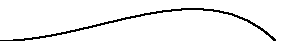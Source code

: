 beginfig(0)

z1=origin;
z2=(3.5cm, 0);

draw z1{dir 0}..{dir -45}z2 withpen boldpen;

label.bot("$z_1$", z1);
label.bot("$z_2$", z2);

endfig
